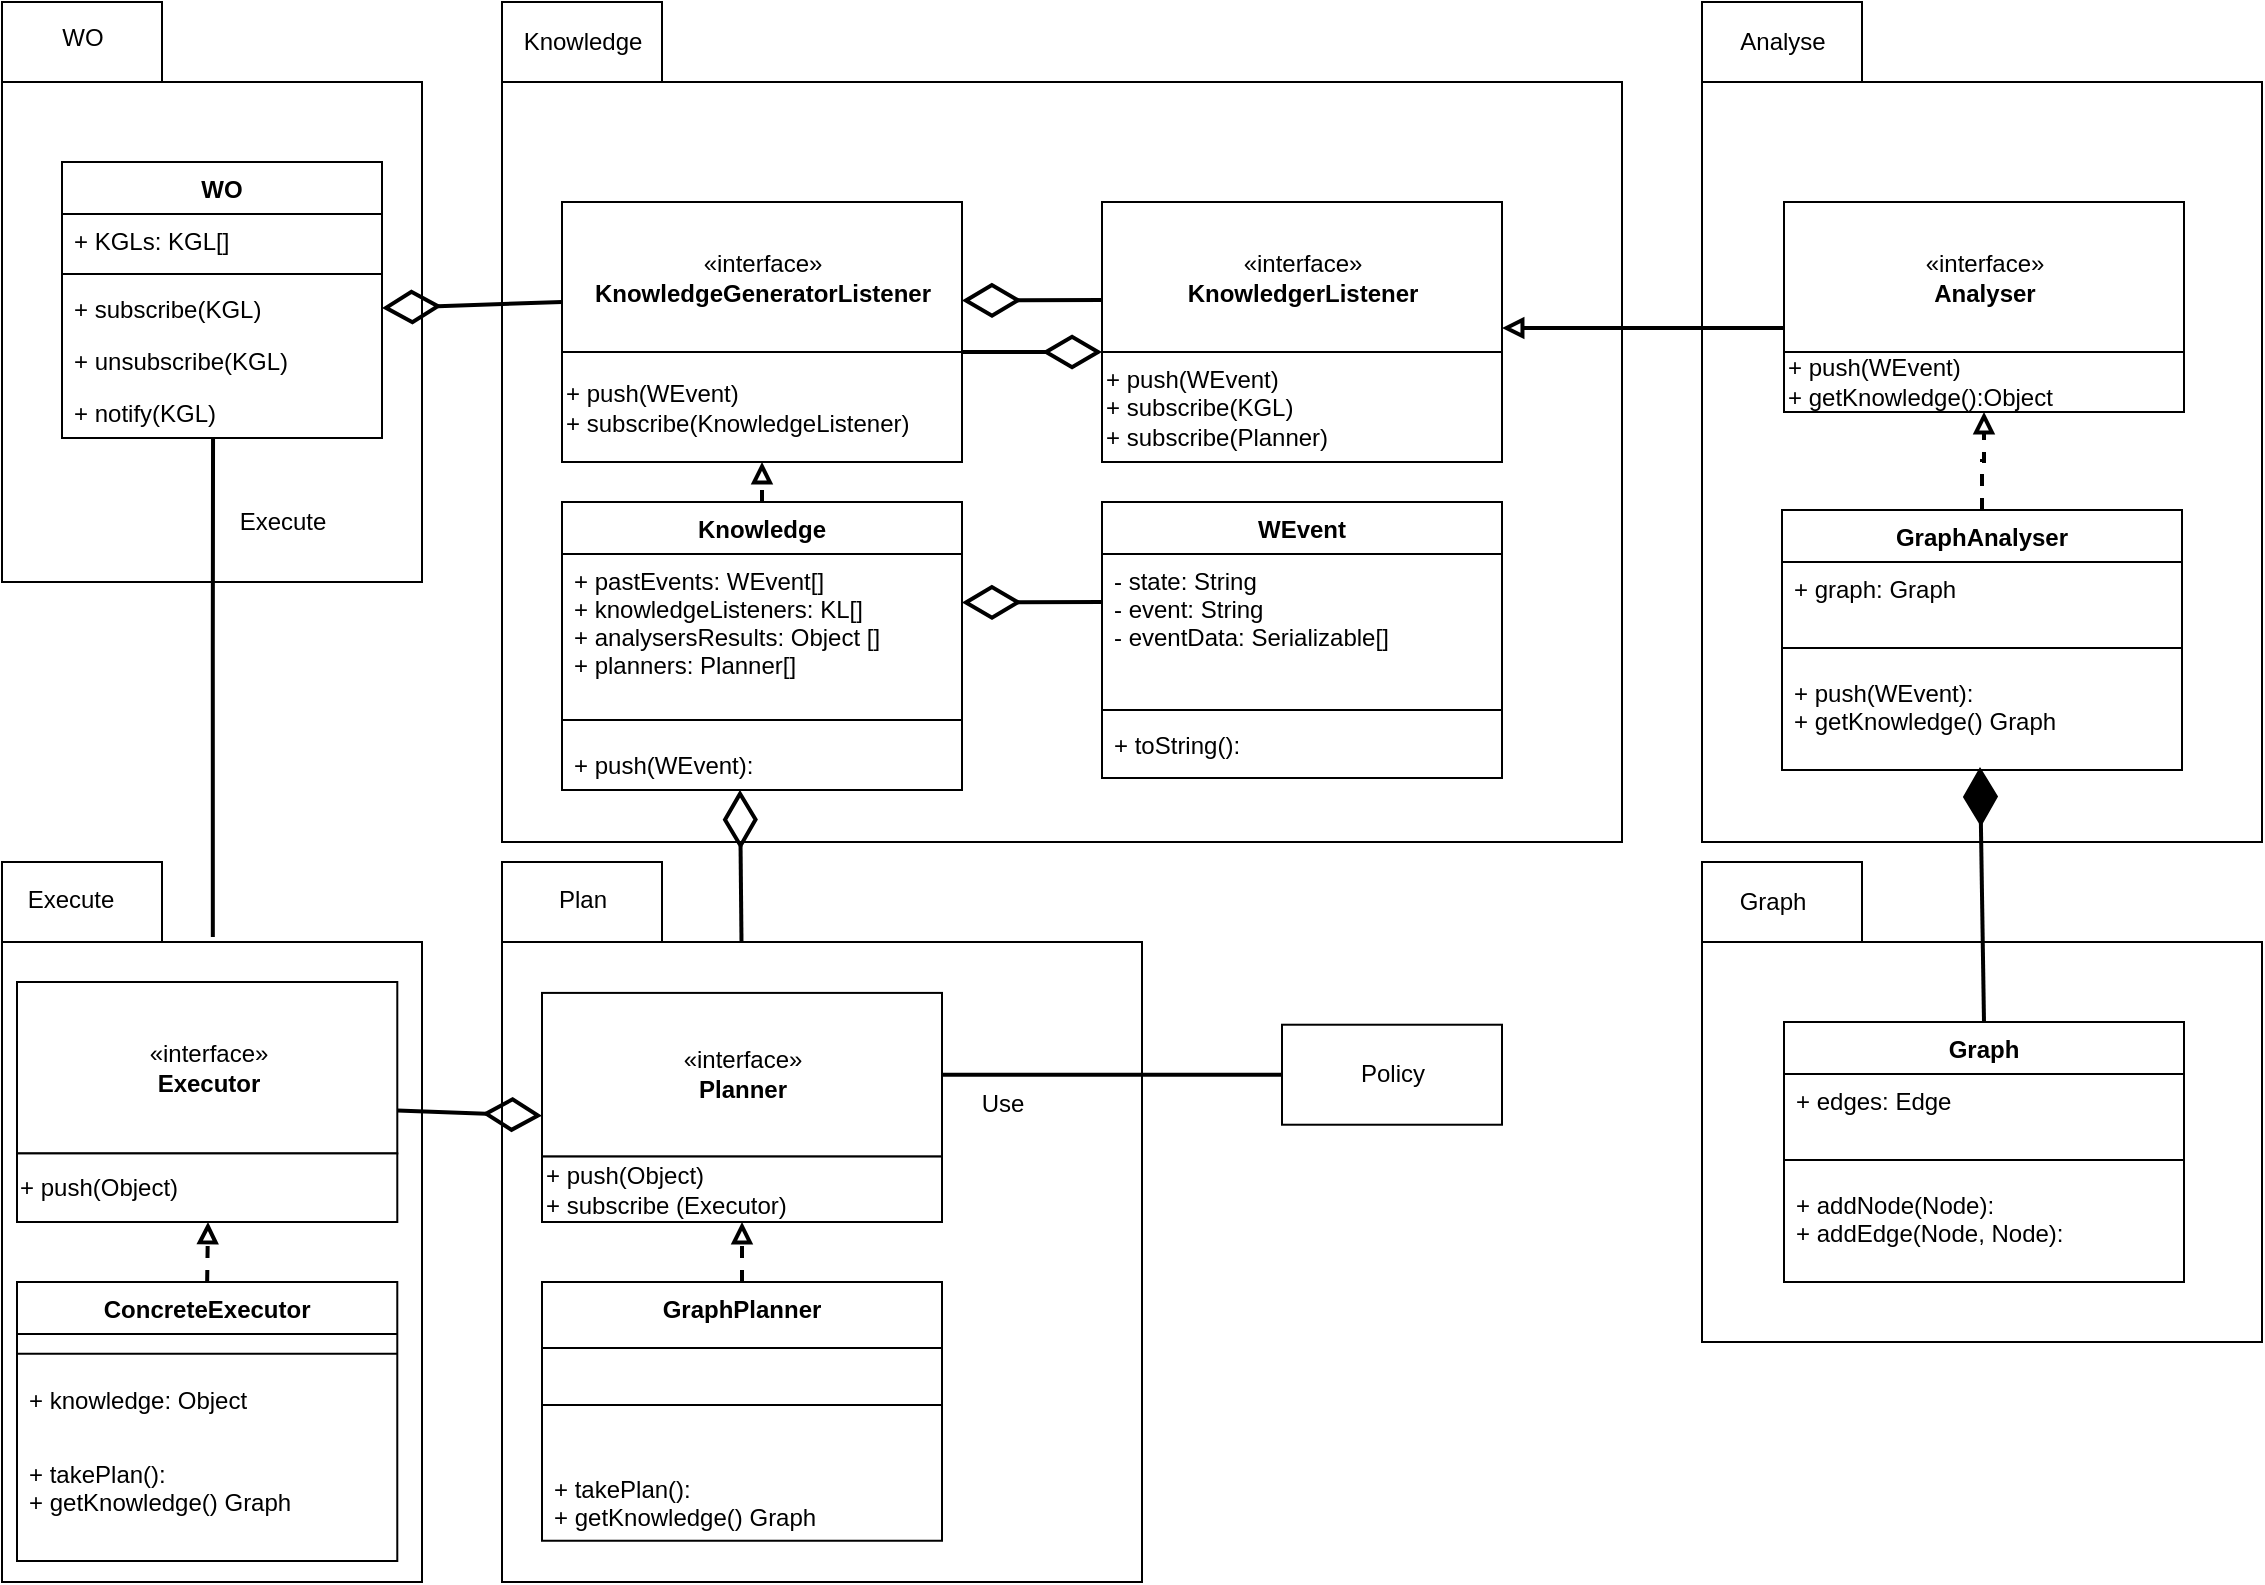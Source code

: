 <mxfile version="14.9.1" type="device"><diagram id="Yqugyijq5YlDbSkAFISn" name="Page-1"><mxGraphModel dx="1403" dy="863" grid="1" gridSize="10" guides="1" tooltips="1" connect="1" arrows="1" fold="1" page="1" pageScale="1" pageWidth="827" pageHeight="1169" math="0" shadow="0"><root><mxCell id="0"/><mxCell id="1" parent="0"/><mxCell id="Z8oiKw5DuyH3XKK-OH6--63" value="" style="group" vertex="1" connectable="0" parent="1"><mxGeometry x="1000" y="550" width="280" height="240" as="geometry"/></mxCell><mxCell id="Z8oiKw5DuyH3XKK-OH6--50" value="" style="shape=folder;fontStyle=1;spacingTop=10;tabWidth=80;tabHeight=40;tabPosition=left;html=1;" vertex="1" parent="Z8oiKw5DuyH3XKK-OH6--63"><mxGeometry width="280" height="240" as="geometry"/></mxCell><mxCell id="Z8oiKw5DuyH3XKK-OH6--54" value="Graph" style="text;html=1;align=center;verticalAlign=middle;resizable=0;points=[];autosize=1;strokeColor=none;" vertex="1" parent="Z8oiKw5DuyH3XKK-OH6--63"><mxGeometry x="10" y="10" width="50" height="20" as="geometry"/></mxCell><mxCell id="Z8oiKw5DuyH3XKK-OH6--46" value="Graph" style="swimlane;fontStyle=1;align=center;verticalAlign=top;childLayout=stackLayout;horizontal=1;startSize=26;horizontalStack=0;resizeParent=1;resizeParentMax=0;resizeLast=0;collapsible=1;marginBottom=0;" vertex="1" parent="Z8oiKw5DuyH3XKK-OH6--63"><mxGeometry x="41" y="80" width="200" height="130" as="geometry"/></mxCell><mxCell id="Z8oiKw5DuyH3XKK-OH6--47" value="+ edges: Edge&#10;&#10;&#10;&#10;&#10;" style="text;strokeColor=none;fillColor=none;align=left;verticalAlign=top;spacingLeft=4;spacingRight=4;overflow=hidden;rotatable=0;points=[[0,0.5],[1,0.5]];portConstraint=eastwest;" vertex="1" parent="Z8oiKw5DuyH3XKK-OH6--46"><mxGeometry y="26" width="200" height="34" as="geometry"/></mxCell><mxCell id="Z8oiKw5DuyH3XKK-OH6--48" value="" style="line;strokeWidth=1;fillColor=none;align=left;verticalAlign=middle;spacingTop=-1;spacingLeft=3;spacingRight=3;rotatable=0;labelPosition=right;points=[];portConstraint=eastwest;" vertex="1" parent="Z8oiKw5DuyH3XKK-OH6--46"><mxGeometry y="60" width="200" height="18" as="geometry"/></mxCell><mxCell id="Z8oiKw5DuyH3XKK-OH6--49" value="+ addNode(Node):&#10;+ addEdge(Node, Node):" style="text;strokeColor=none;fillColor=none;align=left;verticalAlign=top;spacingLeft=4;spacingRight=4;overflow=hidden;rotatable=0;points=[[0,0.5],[1,0.5]];portConstraint=eastwest;" vertex="1" parent="Z8oiKw5DuyH3XKK-OH6--46"><mxGeometry y="78" width="200" height="52" as="geometry"/></mxCell><mxCell id="Z8oiKw5DuyH3XKK-OH6--62" value="" style="group" vertex="1" connectable="0" parent="1"><mxGeometry x="1000" y="120" width="280" height="420" as="geometry"/></mxCell><mxCell id="Z8oiKw5DuyH3XKK-OH6--38" value="" style="shape=folder;fontStyle=1;spacingTop=10;tabWidth=80;tabHeight=40;tabPosition=left;html=1;" vertex="1" parent="Z8oiKw5DuyH3XKK-OH6--62"><mxGeometry width="280" height="420" as="geometry"/></mxCell><mxCell id="Z8oiKw5DuyH3XKK-OH6--39" value="Analyse" style="text;html=1;align=center;verticalAlign=middle;resizable=0;points=[];autosize=1;strokeColor=none;" vertex="1" parent="Z8oiKw5DuyH3XKK-OH6--62"><mxGeometry x="10" y="10" width="60" height="20" as="geometry"/></mxCell><mxCell id="Z8oiKw5DuyH3XKK-OH6--61" value="" style="group" vertex="1" connectable="0" parent="1"><mxGeometry x="400" y="120" width="560" height="420" as="geometry"/></mxCell><mxCell id="Z8oiKw5DuyH3XKK-OH6--8" value="" style="shape=folder;fontStyle=1;spacingTop=10;tabWidth=80;tabHeight=40;tabPosition=left;html=1;" vertex="1" parent="Z8oiKw5DuyH3XKK-OH6--61"><mxGeometry width="560" height="420" as="geometry"/></mxCell><mxCell id="Z8oiKw5DuyH3XKK-OH6--9" value="Knowledge" style="text;html=1;align=center;verticalAlign=middle;resizable=0;points=[];autosize=1;strokeColor=none;" vertex="1" parent="Z8oiKw5DuyH3XKK-OH6--61"><mxGeometry x="5" y="10" width="70" height="20" as="geometry"/></mxCell><mxCell id="Z8oiKw5DuyH3XKK-OH6--28" style="edgeStyle=orthogonalEdgeStyle;rounded=0;orthogonalLoop=1;jettySize=auto;html=1;exitX=0.5;exitY=0;exitDx=0;exitDy=0;entryX=0.5;entryY=1;entryDx=0;entryDy=0;endArrow=block;endFill=0;strokeWidth=2;dashed=1;" edge="1" parent="1" source="Z8oiKw5DuyH3XKK-OH6--17" target="Z8oiKw5DuyH3XKK-OH6--22"><mxGeometry relative="1" as="geometry"/></mxCell><mxCell id="Z8oiKw5DuyH3XKK-OH6--17" value="Knowledge" style="swimlane;fontStyle=1;align=center;verticalAlign=top;childLayout=stackLayout;horizontal=1;startSize=26;horizontalStack=0;resizeParent=1;resizeParentMax=0;resizeLast=0;collapsible=1;marginBottom=0;" vertex="1" parent="1"><mxGeometry x="430" y="370" width="200" height="144" as="geometry"/></mxCell><mxCell id="Z8oiKw5DuyH3XKK-OH6--18" value="+ pastEvents: WEvent[]&#10;+ knowledgeListeners: KL[]&#10;+ analysersResults: Object []&#10;+ planners: Planner[]&#10;&#10;&#10;&#10;&#10;" style="text;strokeColor=none;fillColor=none;align=left;verticalAlign=top;spacingLeft=4;spacingRight=4;overflow=hidden;rotatable=0;points=[[0,0.5],[1,0.5]];portConstraint=eastwest;" vertex="1" parent="Z8oiKw5DuyH3XKK-OH6--17"><mxGeometry y="26" width="200" height="74" as="geometry"/></mxCell><mxCell id="Z8oiKw5DuyH3XKK-OH6--19" value="" style="line;strokeWidth=1;fillColor=none;align=left;verticalAlign=middle;spacingTop=-1;spacingLeft=3;spacingRight=3;rotatable=0;labelPosition=right;points=[];portConstraint=eastwest;" vertex="1" parent="Z8oiKw5DuyH3XKK-OH6--17"><mxGeometry y="100" width="200" height="18" as="geometry"/></mxCell><mxCell id="Z8oiKw5DuyH3XKK-OH6--20" value="+ push(WEvent):" style="text;strokeColor=none;fillColor=none;align=left;verticalAlign=top;spacingLeft=4;spacingRight=4;overflow=hidden;rotatable=0;points=[[0,0.5],[1,0.5]];portConstraint=eastwest;" vertex="1" parent="Z8oiKw5DuyH3XKK-OH6--17"><mxGeometry y="118" width="200" height="26" as="geometry"/></mxCell><mxCell id="Z8oiKw5DuyH3XKK-OH6--23" value="" style="group" vertex="1" connectable="0" parent="1"><mxGeometry x="430" y="220" width="200" height="130" as="geometry"/></mxCell><mxCell id="Z8oiKw5DuyH3XKK-OH6--21" value="«interface»&lt;br&gt;&lt;span style=&quot;font-weight: 700&quot;&gt;KnowledgeGeneratorListener&lt;/span&gt;" style="html=1;" vertex="1" parent="Z8oiKw5DuyH3XKK-OH6--23"><mxGeometry width="200" height="75" as="geometry"/></mxCell><mxCell id="Z8oiKw5DuyH3XKK-OH6--22" value="+ push(WEvent)&lt;br&gt;+ subscribe(KnowledgeListener)&lt;br&gt;" style="html=1;align=left;" vertex="1" parent="Z8oiKw5DuyH3XKK-OH6--23"><mxGeometry y="75" width="200" height="55" as="geometry"/></mxCell><mxCell id="Z8oiKw5DuyH3XKK-OH6--24" value="WEvent" style="swimlane;fontStyle=1;align=center;verticalAlign=top;childLayout=stackLayout;horizontal=1;startSize=26;horizontalStack=0;resizeParent=1;resizeParentMax=0;resizeLast=0;collapsible=1;marginBottom=0;" vertex="1" parent="1"><mxGeometry x="700" y="370" width="200" height="138" as="geometry"/></mxCell><mxCell id="Z8oiKw5DuyH3XKK-OH6--25" value="- state: String&#10;- event: String&#10;- eventData: Serializable[]&#10;" style="text;strokeColor=none;fillColor=none;align=left;verticalAlign=top;spacingLeft=4;spacingRight=4;overflow=hidden;rotatable=0;points=[[0,0.5],[1,0.5]];portConstraint=eastwest;" vertex="1" parent="Z8oiKw5DuyH3XKK-OH6--24"><mxGeometry y="26" width="200" height="74" as="geometry"/></mxCell><mxCell id="Z8oiKw5DuyH3XKK-OH6--26" value="" style="line;strokeWidth=1;fillColor=none;align=left;verticalAlign=middle;spacingTop=-1;spacingLeft=3;spacingRight=3;rotatable=0;labelPosition=right;points=[];portConstraint=eastwest;" vertex="1" parent="Z8oiKw5DuyH3XKK-OH6--24"><mxGeometry y="100" width="200" height="8" as="geometry"/></mxCell><mxCell id="Z8oiKw5DuyH3XKK-OH6--27" value="+ toString():" style="text;strokeColor=none;fillColor=none;align=left;verticalAlign=top;spacingLeft=4;spacingRight=4;overflow=hidden;rotatable=0;points=[[0,0.5],[1,0.5]];portConstraint=eastwest;" vertex="1" parent="Z8oiKw5DuyH3XKK-OH6--24"><mxGeometry y="108" width="200" height="30" as="geometry"/></mxCell><mxCell id="Z8oiKw5DuyH3XKK-OH6--29" value="" style="group" vertex="1" connectable="0" parent="1"><mxGeometry x="700" y="220" width="200" height="130" as="geometry"/></mxCell><mxCell id="Z8oiKw5DuyH3XKK-OH6--30" value="«interface»&lt;br&gt;&lt;span style=&quot;font-weight: 700&quot;&gt;KnowledgerListener&lt;/span&gt;" style="html=1;" vertex="1" parent="Z8oiKw5DuyH3XKK-OH6--29"><mxGeometry width="200" height="75" as="geometry"/></mxCell><mxCell id="Z8oiKw5DuyH3XKK-OH6--31" value="+ push(WEvent)&lt;br&gt;+ subscribe(KGL)&lt;br&gt;+ subscribe(Planner)" style="html=1;align=left;" vertex="1" parent="Z8oiKw5DuyH3XKK-OH6--29"><mxGeometry y="75" width="200" height="55" as="geometry"/></mxCell><mxCell id="Z8oiKw5DuyH3XKK-OH6--32" value="" style="endArrow=diamondThin;endFill=0;endSize=24;html=1;strokeWidth=2;" edge="1" parent="1"><mxGeometry width="160" relative="1" as="geometry"><mxPoint x="700" y="269" as="sourcePoint"/><mxPoint x="630" y="269.25" as="targetPoint"/></mxGeometry></mxCell><mxCell id="Z8oiKw5DuyH3XKK-OH6--59" style="edgeStyle=orthogonalEdgeStyle;rounded=0;orthogonalLoop=1;jettySize=auto;html=1;entryX=0.5;entryY=1;entryDx=0;entryDy=0;dashed=1;endArrow=block;endFill=0;strokeWidth=2;" edge="1" parent="1" source="Z8oiKw5DuyH3XKK-OH6--40" target="Z8oiKw5DuyH3XKK-OH6--58"><mxGeometry relative="1" as="geometry"/></mxCell><mxCell id="Z8oiKw5DuyH3XKK-OH6--40" value="GraphAnalyser" style="swimlane;fontStyle=1;align=center;verticalAlign=top;childLayout=stackLayout;horizontal=1;startSize=26;horizontalStack=0;resizeParent=1;resizeParentMax=0;resizeLast=0;collapsible=1;marginBottom=0;" vertex="1" parent="1"><mxGeometry x="1040" y="374" width="200" height="130" as="geometry"><mxRectangle x="1030" y="374" width="120" height="26" as="alternateBounds"/></mxGeometry></mxCell><mxCell id="Z8oiKw5DuyH3XKK-OH6--41" value="+ graph: Graph&#10;&#10;&#10;&#10;&#10;" style="text;strokeColor=none;fillColor=none;align=left;verticalAlign=top;spacingLeft=4;spacingRight=4;overflow=hidden;rotatable=0;points=[[0,0.5],[1,0.5]];portConstraint=eastwest;" vertex="1" parent="Z8oiKw5DuyH3XKK-OH6--40"><mxGeometry y="26" width="200" height="34" as="geometry"/></mxCell><mxCell id="Z8oiKw5DuyH3XKK-OH6--42" value="" style="line;strokeWidth=1;fillColor=none;align=left;verticalAlign=middle;spacingTop=-1;spacingLeft=3;spacingRight=3;rotatable=0;labelPosition=right;points=[];portConstraint=eastwest;" vertex="1" parent="Z8oiKw5DuyH3XKK-OH6--40"><mxGeometry y="60" width="200" height="18" as="geometry"/></mxCell><mxCell id="Z8oiKw5DuyH3XKK-OH6--43" value="+ push(WEvent):&#10;+ getKnowledge() Graph" style="text;strokeColor=none;fillColor=none;align=left;verticalAlign=top;spacingLeft=4;spacingRight=4;overflow=hidden;rotatable=0;points=[[0,0.5],[1,0.5]];portConstraint=eastwest;" vertex="1" parent="Z8oiKw5DuyH3XKK-OH6--40"><mxGeometry y="78" width="200" height="52" as="geometry"/></mxCell><mxCell id="Z8oiKw5DuyH3XKK-OH6--45" style="edgeStyle=orthogonalEdgeStyle;rounded=0;orthogonalLoop=1;jettySize=auto;html=1;endArrow=block;endFill=0;strokeWidth=2;" edge="1" parent="1"><mxGeometry relative="1" as="geometry"><mxPoint x="1041" y="283" as="sourcePoint"/><mxPoint x="900" y="283" as="targetPoint"/><Array as="points"><mxPoint x="1041" y="283"/></Array></mxGeometry></mxCell><mxCell id="Z8oiKw5DuyH3XKK-OH6--52" value="" style="endArrow=diamondThin;endFill=1;endSize=24;html=1;strokeWidth=2;entryX=0.495;entryY=0.97;entryDx=0;entryDy=0;exitX=0.5;exitY=0;exitDx=0;exitDy=0;entryPerimeter=0;" edge="1" parent="1" source="Z8oiKw5DuyH3XKK-OH6--46" target="Z8oiKw5DuyH3XKK-OH6--43"><mxGeometry width="160" relative="1" as="geometry"><mxPoint x="1350" y="290" as="sourcePoint"/><mxPoint x="1050" y="360" as="targetPoint"/></mxGeometry></mxCell><mxCell id="Z8oiKw5DuyH3XKK-OH6--53" value="" style="endArrow=diamondThin;endFill=0;endSize=24;html=1;strokeWidth=2;entryX=0;entryY=1;entryDx=0;entryDy=0;exitX=1;exitY=0;exitDx=0;exitDy=0;" edge="1" parent="1" source="Z8oiKw5DuyH3XKK-OH6--22" target="Z8oiKw5DuyH3XKK-OH6--30"><mxGeometry width="160" relative="1" as="geometry"><mxPoint x="550" y="120" as="sourcePoint"/><mxPoint x="640" y="308.66" as="targetPoint"/></mxGeometry></mxCell><mxCell id="Z8oiKw5DuyH3XKK-OH6--55" value="" style="endArrow=diamondThin;endFill=0;endSize=24;html=1;strokeWidth=2;" edge="1" parent="1"><mxGeometry width="160" relative="1" as="geometry"><mxPoint x="700" y="420" as="sourcePoint"/><mxPoint x="630" y="420.25" as="targetPoint"/></mxGeometry></mxCell><mxCell id="Z8oiKw5DuyH3XKK-OH6--56" value="" style="group" vertex="1" connectable="0" parent="1"><mxGeometry x="1041" y="220" width="200" height="105" as="geometry"/></mxCell><mxCell id="Z8oiKw5DuyH3XKK-OH6--57" value="«interface»&lt;br&gt;&lt;span style=&quot;font-weight: 700&quot;&gt;Analyser&lt;/span&gt;" style="html=1;" vertex="1" parent="Z8oiKw5DuyH3XKK-OH6--56"><mxGeometry width="200" height="75" as="geometry"/></mxCell><mxCell id="Z8oiKw5DuyH3XKK-OH6--58" value="+ push(WEvent)&lt;br&gt;+ getKnowledge():Object" style="html=1;align=left;" vertex="1" parent="Z8oiKw5DuyH3XKK-OH6--56"><mxGeometry y="75" width="200" height="30" as="geometry"/></mxCell><mxCell id="Z8oiKw5DuyH3XKK-OH6--64" value="" style="group" vertex="1" connectable="0" parent="1"><mxGeometry x="150" y="120" width="210" height="290" as="geometry"/></mxCell><mxCell id="Z8oiKw5DuyH3XKK-OH6--60" value="" style="group" vertex="1" connectable="0" parent="Z8oiKw5DuyH3XKK-OH6--64"><mxGeometry width="210" height="290" as="geometry"/></mxCell><mxCell id="Z8oiKw5DuyH3XKK-OH6--1" value="" style="shape=folder;fontStyle=1;spacingTop=10;tabWidth=80;tabHeight=40;tabPosition=left;html=1;" vertex="1" parent="Z8oiKw5DuyH3XKK-OH6--60"><mxGeometry width="210" height="290" as="geometry"/></mxCell><mxCell id="Z8oiKw5DuyH3XKK-OH6--2" value="WO" style="text;html=1;align=center;verticalAlign=middle;resizable=0;points=[];autosize=1;strokeColor=none;" vertex="1" parent="Z8oiKw5DuyH3XKK-OH6--60"><mxGeometry x="20" y="8.286" width="40" height="20" as="geometry"/></mxCell><mxCell id="Z8oiKw5DuyH3XKK-OH6--101" value="Execute" style="text;html=1;align=center;verticalAlign=middle;resizable=0;points=[];autosize=1;strokeColor=none;" vertex="1" parent="Z8oiKw5DuyH3XKK-OH6--60"><mxGeometry x="110" y="250" width="60" height="20" as="geometry"/></mxCell><mxCell id="Z8oiKw5DuyH3XKK-OH6--4" value="WO" style="swimlane;fontStyle=1;align=center;verticalAlign=top;childLayout=stackLayout;horizontal=1;startSize=26;horizontalStack=0;resizeParent=1;resizeParentMax=0;resizeLast=0;collapsible=1;marginBottom=0;" vertex="1" parent="Z8oiKw5DuyH3XKK-OH6--64"><mxGeometry x="30" y="80" width="160" height="138" as="geometry"/></mxCell><mxCell id="Z8oiKw5DuyH3XKK-OH6--5" value="+ KGLs: KGL[]" style="text;strokeColor=none;fillColor=none;align=left;verticalAlign=top;spacingLeft=4;spacingRight=4;overflow=hidden;rotatable=0;points=[[0,0.5],[1,0.5]];portConstraint=eastwest;" vertex="1" parent="Z8oiKw5DuyH3XKK-OH6--4"><mxGeometry y="26" width="160" height="26" as="geometry"/></mxCell><mxCell id="Z8oiKw5DuyH3XKK-OH6--6" value="" style="line;strokeWidth=1;fillColor=none;align=left;verticalAlign=middle;spacingTop=-1;spacingLeft=3;spacingRight=3;rotatable=0;labelPosition=right;points=[];portConstraint=eastwest;" vertex="1" parent="Z8oiKw5DuyH3XKK-OH6--4"><mxGeometry y="52" width="160" height="8" as="geometry"/></mxCell><mxCell id="Z8oiKw5DuyH3XKK-OH6--7" value="+ subscribe(KGL)" style="text;strokeColor=none;fillColor=none;align=left;verticalAlign=top;spacingLeft=4;spacingRight=4;overflow=hidden;rotatable=0;points=[[0,0.5],[1,0.5]];portConstraint=eastwest;" vertex="1" parent="Z8oiKw5DuyH3XKK-OH6--4"><mxGeometry y="60" width="160" height="26" as="geometry"/></mxCell><mxCell id="Z8oiKw5DuyH3XKK-OH6--15" value="+ unsubscribe(KGL)" style="text;strokeColor=none;fillColor=none;align=left;verticalAlign=top;spacingLeft=4;spacingRight=4;overflow=hidden;rotatable=0;points=[[0,0.5],[1,0.5]];portConstraint=eastwest;" vertex="1" parent="Z8oiKw5DuyH3XKK-OH6--4"><mxGeometry y="86" width="160" height="26" as="geometry"/></mxCell><mxCell id="Z8oiKw5DuyH3XKK-OH6--16" value="+ notify(KGL)" style="text;strokeColor=none;fillColor=none;align=left;verticalAlign=top;spacingLeft=4;spacingRight=4;overflow=hidden;rotatable=0;points=[[0,0.5],[1,0.5]];portConstraint=eastwest;" vertex="1" parent="Z8oiKw5DuyH3XKK-OH6--4"><mxGeometry y="112" width="160" height="26" as="geometry"/></mxCell><mxCell id="Z8oiKw5DuyH3XKK-OH6--14" value="" style="endArrow=diamondThin;endFill=0;endSize=24;html=1;strokeWidth=2;entryX=1;entryY=0.5;entryDx=0;entryDy=0;" edge="1" parent="1" target="Z8oiKw5DuyH3XKK-OH6--7"><mxGeometry width="160" relative="1" as="geometry"><mxPoint x="430" y="270" as="sourcePoint"/><mxPoint x="490" y="60" as="targetPoint"/></mxGeometry></mxCell><mxCell id="Z8oiKw5DuyH3XKK-OH6--83" value="" style="endArrow=diamondThin;endFill=0;endSize=24;html=1;strokeWidth=2;exitX=0.5;exitY=0;exitDx=0;exitDy=0;entryX=0.445;entryY=0.995;entryDx=0;entryDy=0;entryPerimeter=0;" edge="1" parent="1" source="Z8oiKw5DuyH3XKK-OH6--80" target="Z8oiKw5DuyH3XKK-OH6--20"><mxGeometry width="160" relative="1" as="geometry"><mxPoint x="590" y="520" as="sourcePoint"/><mxPoint x="520" y="520.25" as="targetPoint"/></mxGeometry></mxCell><mxCell id="Z8oiKw5DuyH3XKK-OH6--84" style="edgeStyle=orthogonalEdgeStyle;rounded=0;orthogonalLoop=1;jettySize=auto;html=1;exitX=0.5;exitY=0;exitDx=0;exitDy=0;dashed=1;endArrow=block;endFill=0;strokeWidth=2;" edge="1" parent="1" source="Z8oiKw5DuyH3XKK-OH6--68"><mxGeometry relative="1" as="geometry"><mxPoint x="520" y="730" as="targetPoint"/></mxGeometry></mxCell><mxCell id="Z8oiKw5DuyH3XKK-OH6--85" value="" style="group" vertex="1" connectable="0" parent="1"><mxGeometry x="150" y="550" width="210" height="360" as="geometry"/></mxCell><mxCell id="Z8oiKw5DuyH3XKK-OH6--86" value="" style="shape=folder;fontStyle=1;spacingTop=10;tabWidth=80;tabHeight=40;tabPosition=left;html=1;" vertex="1" parent="Z8oiKw5DuyH3XKK-OH6--85"><mxGeometry width="210" height="360.0" as="geometry"/></mxCell><mxCell id="Z8oiKw5DuyH3XKK-OH6--87" value="Execute" style="text;html=1;align=center;verticalAlign=middle;resizable=0;points=[];autosize=1;strokeColor=none;" vertex="1" parent="Z8oiKw5DuyH3XKK-OH6--85"><mxGeometry x="3.75" y="8.571" width="60" height="20" as="geometry"/></mxCell><mxCell id="Z8oiKw5DuyH3XKK-OH6--88" value="ConcreteExecutor" style="swimlane;fontStyle=1;align=center;verticalAlign=top;childLayout=stackLayout;horizontal=1;startSize=26;horizontalStack=0;resizeParent=1;resizeParentMax=0;resizeLast=0;collapsible=1;marginBottom=0;" vertex="1" parent="Z8oiKw5DuyH3XKK-OH6--85"><mxGeometry x="7.498" y="210.0" width="190.149" height="139.455" as="geometry"><mxRectangle x="1030" y="374" width="120" height="26" as="alternateBounds"/></mxGeometry></mxCell><mxCell id="Z8oiKw5DuyH3XKK-OH6--89" value="" style="line;strokeWidth=1;fillColor=none;align=left;verticalAlign=middle;spacingTop=-1;spacingLeft=3;spacingRight=3;rotatable=0;labelPosition=right;points=[];portConstraint=eastwest;" vertex="1" parent="Z8oiKw5DuyH3XKK-OH6--88"><mxGeometry y="26" width="190.149" height="19.636" as="geometry"/></mxCell><mxCell id="Z8oiKw5DuyH3XKK-OH6--90" value="+ knowledge: Object&#10;&#10;&#10;&#10;&#10;" style="text;strokeColor=none;fillColor=none;align=left;verticalAlign=top;spacingLeft=4;spacingRight=4;overflow=hidden;rotatable=0;points=[[0,0.5],[1,0.5]];portConstraint=eastwest;" vertex="1" parent="Z8oiKw5DuyH3XKK-OH6--88"><mxGeometry y="45.636" width="190.149" height="37.091" as="geometry"/></mxCell><mxCell id="Z8oiKw5DuyH3XKK-OH6--91" value="+ takePlan():&#10;+ getKnowledge() Graph" style="text;strokeColor=none;fillColor=none;align=left;verticalAlign=top;spacingLeft=4;spacingRight=4;overflow=hidden;rotatable=0;points=[[0,0.5],[1,0.5]];portConstraint=eastwest;" vertex="1" parent="Z8oiKw5DuyH3XKK-OH6--88"><mxGeometry y="82.727" width="190.149" height="56.727" as="geometry"/></mxCell><mxCell id="Z8oiKw5DuyH3XKK-OH6--92" value="" style="group" vertex="1" connectable="0" parent="Z8oiKw5DuyH3XKK-OH6--85"><mxGeometry x="7.498" y="60" width="190.149" height="120" as="geometry"/></mxCell><mxCell id="Z8oiKw5DuyH3XKK-OH6--93" value="«interface»&lt;br&gt;&lt;span style=&quot;font-weight: 700&quot;&gt;Executor&lt;/span&gt;" style="html=1;" vertex="1" parent="Z8oiKw5DuyH3XKK-OH6--92"><mxGeometry width="190.149" height="85.714" as="geometry"/></mxCell><mxCell id="Z8oiKw5DuyH3XKK-OH6--94" value="+ push(Object)" style="html=1;align=left;" vertex="1" parent="Z8oiKw5DuyH3XKK-OH6--92"><mxGeometry y="85.714" width="190.149" height="34.286" as="geometry"/></mxCell><mxCell id="Z8oiKw5DuyH3XKK-OH6--97" style="edgeStyle=orthogonalEdgeStyle;rounded=0;orthogonalLoop=1;jettySize=auto;html=1;exitX=0.5;exitY=0;exitDx=0;exitDy=0;dashed=1;endArrow=block;endFill=0;strokeWidth=2;" edge="1" parent="1" source="Z8oiKw5DuyH3XKK-OH6--88"><mxGeometry relative="1" as="geometry"><mxPoint x="253.0" y="730.0" as="targetPoint"/></mxGeometry></mxCell><mxCell id="Z8oiKw5DuyH3XKK-OH6--99" value="knowledge: Object" style="text;html=1;align=center;verticalAlign=middle;resizable=0;points=[];autosize=1;strokeColor=none;" vertex="1" parent="1"><mxGeometry x="430" y="800" width="110" height="20" as="geometry"/></mxCell><mxCell id="Z8oiKw5DuyH3XKK-OH6--100" style="edgeStyle=orthogonalEdgeStyle;rounded=0;orthogonalLoop=1;jettySize=auto;html=1;endArrow=none;endFill=0;strokeWidth=2;entryX=0.472;entryY=0.981;entryDx=0;entryDy=0;entryPerimeter=0;exitX=0.502;exitY=0.104;exitDx=0;exitDy=0;exitPerimeter=0;" edge="1" parent="1" source="Z8oiKw5DuyH3XKK-OH6--86" target="Z8oiKw5DuyH3XKK-OH6--16"><mxGeometry relative="1" as="geometry"><mxPoint x="255" y="450" as="targetPoint"/></mxGeometry></mxCell><mxCell id="Z8oiKw5DuyH3XKK-OH6--66" value="" style="shape=folder;fontStyle=1;spacingTop=10;tabWidth=80;tabHeight=40;tabPosition=left;html=1;" vertex="1" parent="1"><mxGeometry x="400" y="550" width="320" height="360" as="geometry"/></mxCell><mxCell id="Z8oiKw5DuyH3XKK-OH6--67" value="Plan" style="text;html=1;align=center;verticalAlign=middle;resizable=0;points=[];autosize=1;strokeColor=none;" vertex="1" parent="1"><mxGeometry x="420" y="558.571" width="40" height="20" as="geometry"/></mxCell><mxCell id="Z8oiKw5DuyH3XKK-OH6--102" style="edgeStyle=orthogonalEdgeStyle;rounded=0;orthogonalLoop=1;jettySize=auto;html=1;exitX=0.5;exitY=0;exitDx=0;exitDy=0;entryX=0.5;entryY=1;entryDx=0;entryDy=0;endArrow=block;endFill=0;strokeWidth=2;dashed=1;" edge="1" parent="1" source="Z8oiKw5DuyH3XKK-OH6--68" target="Z8oiKw5DuyH3XKK-OH6--81"><mxGeometry relative="1" as="geometry"/></mxCell><mxCell id="Z8oiKw5DuyH3XKK-OH6--68" value="GraphPlanner" style="swimlane;fontStyle=1;align=center;verticalAlign=top;childLayout=stackLayout;horizontal=1;startSize=33;horizontalStack=0;resizeParent=1;resizeParentMax=0;resizeLast=0;collapsible=1;marginBottom=0;" vertex="1" parent="1"><mxGeometry x="420" y="760" width="200" height="129.36" as="geometry"><mxRectangle x="1030" y="374" width="120" height="26" as="alternateBounds"/></mxGeometry></mxCell><mxCell id="Z8oiKw5DuyH3XKK-OH6--70" value="" style="line;strokeWidth=1;fillColor=none;align=left;verticalAlign=middle;spacingTop=-1;spacingLeft=3;spacingRight=3;rotatable=0;labelPosition=right;points=[];portConstraint=eastwest;" vertex="1" parent="Z8oiKw5DuyH3XKK-OH6--68"><mxGeometry y="33" width="200" height="57" as="geometry"/></mxCell><mxCell id="Z8oiKw5DuyH3XKK-OH6--71" value="+ takePlan():&#10;+ getKnowledge() Graph" style="text;strokeColor=none;fillColor=none;align=left;verticalAlign=top;spacingLeft=4;spacingRight=4;overflow=hidden;rotatable=0;points=[[0,0.5],[1,0.5]];portConstraint=eastwest;" vertex="1" parent="Z8oiKw5DuyH3XKK-OH6--68"><mxGeometry y="90" width="200" height="39.36" as="geometry"/></mxCell><mxCell id="Z8oiKw5DuyH3XKK-OH6--79" value="" style="group" vertex="1" connectable="0" parent="1"><mxGeometry x="420" y="615.455" width="200" height="114.545" as="geometry"/></mxCell><mxCell id="Z8oiKw5DuyH3XKK-OH6--80" value="«interface»&lt;br&gt;&lt;span style=&quot;font-weight: 700&quot;&gt;Planner&lt;/span&gt;" style="html=1;" vertex="1" parent="Z8oiKw5DuyH3XKK-OH6--79"><mxGeometry width="200" height="81.818" as="geometry"/></mxCell><mxCell id="Z8oiKw5DuyH3XKK-OH6--81" value="+ push(Object)&lt;br&gt;+ subscribe (Executor)" style="html=1;align=left;" vertex="1" parent="Z8oiKw5DuyH3XKK-OH6--79"><mxGeometry y="81.818" width="200" height="32.727" as="geometry"/></mxCell><mxCell id="Z8oiKw5DuyH3XKK-OH6--96" value="" style="endArrow=diamondThin;endFill=0;endSize=24;html=1;strokeWidth=2;exitX=1;exitY=0.75;exitDx=0;exitDy=0;entryX=0;entryY=0.75;entryDx=0;entryDy=0;" edge="1" parent="1" source="Z8oiKw5DuyH3XKK-OH6--93" target="Z8oiKw5DuyH3XKK-OH6--80"><mxGeometry width="160" relative="1" as="geometry"><mxPoint x="381" y="771.585" as="sourcePoint"/><mxPoint x="380" y="670.0" as="targetPoint"/></mxGeometry></mxCell><mxCell id="Z8oiKw5DuyH3XKK-OH6--104" style="edgeStyle=orthogonalEdgeStyle;rounded=0;orthogonalLoop=1;jettySize=auto;html=1;entryX=1;entryY=0.5;entryDx=0;entryDy=0;endArrow=none;endFill=0;strokeWidth=2;" edge="1" parent="1" source="Z8oiKw5DuyH3XKK-OH6--103" target="Z8oiKw5DuyH3XKK-OH6--80"><mxGeometry relative="1" as="geometry"/></mxCell><mxCell id="Z8oiKw5DuyH3XKK-OH6--103" value="Policy" style="html=1;" vertex="1" parent="1"><mxGeometry x="790" y="631.36" width="110" height="50" as="geometry"/></mxCell><mxCell id="Z8oiKw5DuyH3XKK-OH6--105" value="Use" style="text;html=1;align=center;verticalAlign=middle;resizable=0;points=[];autosize=1;strokeColor=none;" vertex="1" parent="1"><mxGeometry x="630" y="661.36" width="40" height="20" as="geometry"/></mxCell></root></mxGraphModel></diagram></mxfile>